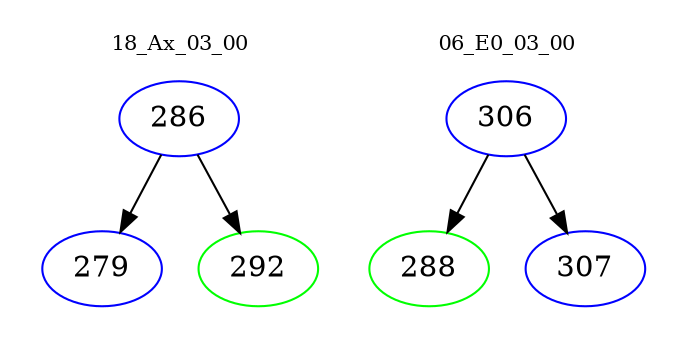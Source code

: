 digraph{
subgraph cluster_0 {
color = white
label = "18_Ax_03_00";
fontsize=10;
T0_286 [label="286", color="blue"]
T0_286 -> T0_279 [color="black"]
T0_279 [label="279", color="blue"]
T0_286 -> T0_292 [color="black"]
T0_292 [label="292", color="green"]
}
subgraph cluster_1 {
color = white
label = "06_E0_03_00";
fontsize=10;
T1_306 [label="306", color="blue"]
T1_306 -> T1_288 [color="black"]
T1_288 [label="288", color="green"]
T1_306 -> T1_307 [color="black"]
T1_307 [label="307", color="blue"]
}
}
